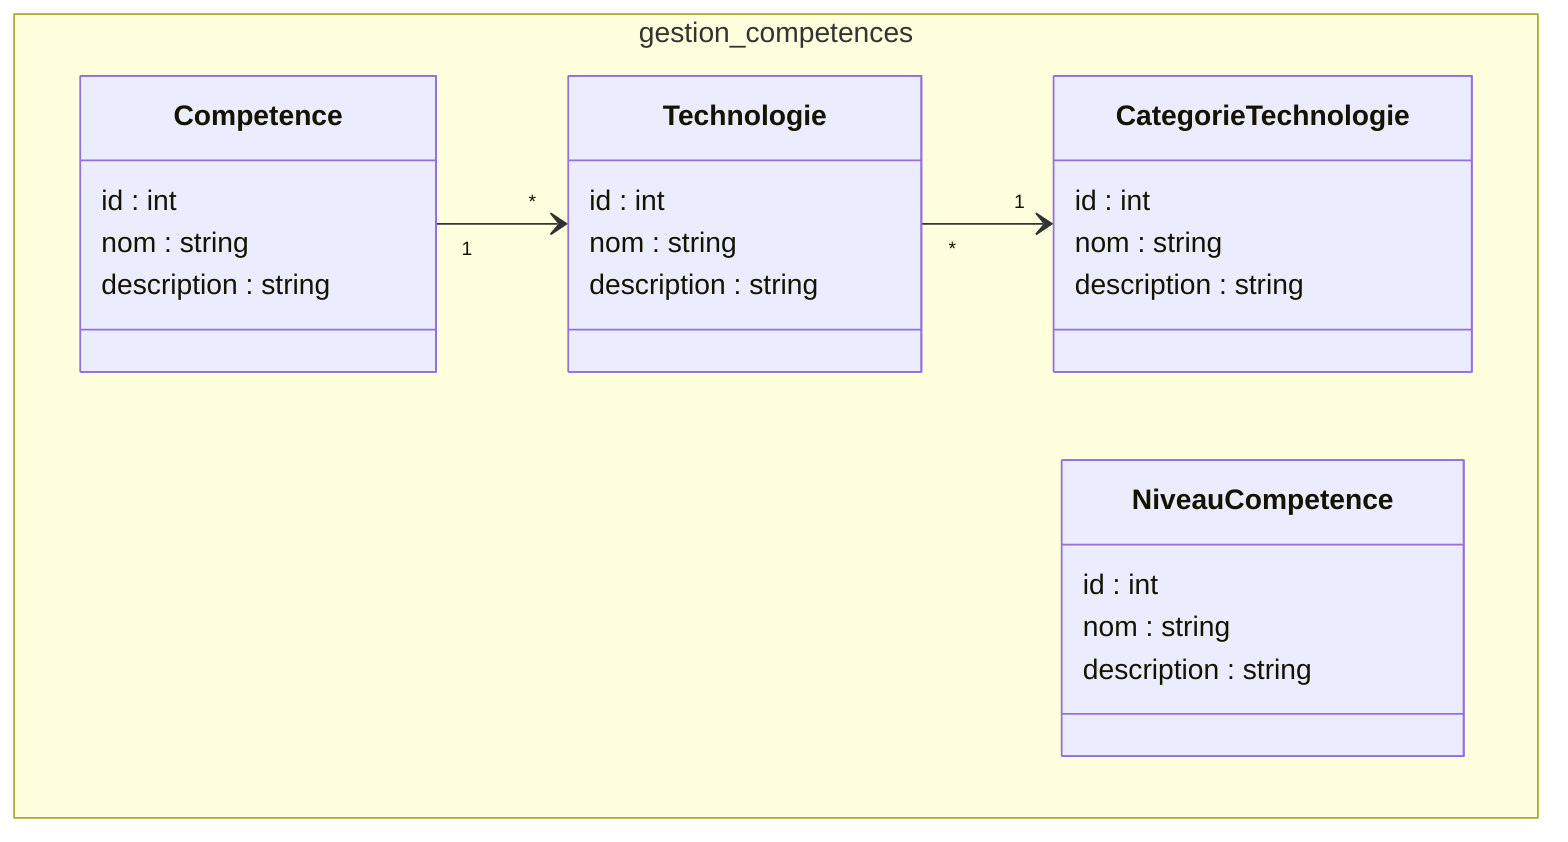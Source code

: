 classDiagram

namespace gestion_competences {
class Competence {
  id : int
  nom : string
  description : string
}
class NiveauCompetence {
  id : int
  nom : string
  description : string
}
class Technologie {
  id : int
  nom : string
  description : string
}

class CategorieTechnologie {
  id : int
  nom : string
  description : string
}
}


Competence "1" --> "*" Technologie 
Technologie "*" --> "1" CategorieTechnologie